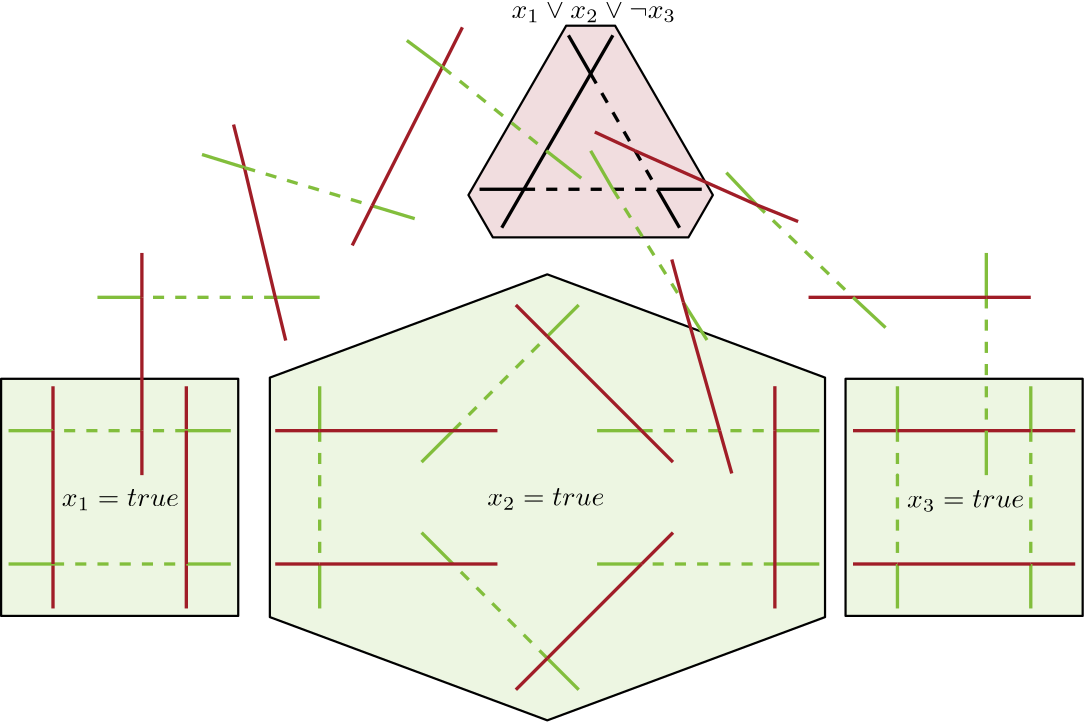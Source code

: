 <?xml version="1.0"?>
<!DOCTYPE ipe SYSTEM "ipe.dtd">
<ipe version="70206" creator="Ipe 7.2.7">
<info created="D:20180109094301" modified="D:20180109110443"/>
<ipestyle name="basic">
<symbol name="arrow/arc(spx)">
<path stroke="sym-stroke" fill="sym-stroke" pen="sym-pen">
0 0 m
-1 0.333 l
-1 -0.333 l
h
</path>
</symbol>
<symbol name="arrow/farc(spx)">
<path stroke="sym-stroke" fill="white" pen="sym-pen">
0 0 m
-1 0.333 l
-1 -0.333 l
h
</path>
</symbol>
<symbol name="arrow/ptarc(spx)">
<path stroke="sym-stroke" fill="sym-stroke" pen="sym-pen">
0 0 m
-1 0.333 l
-0.8 0 l
-1 -0.333 l
h
</path>
</symbol>
<symbol name="arrow/fptarc(spx)">
<path stroke="sym-stroke" fill="white" pen="sym-pen">
0 0 m
-1 0.333 l
-0.8 0 l
-1 -0.333 l
h
</path>
</symbol>
<symbol name="mark/circle(sx)" transformations="translations">
<path fill="sym-stroke">
0.6 0 0 0.6 0 0 e
0.4 0 0 0.4 0 0 e
</path>
</symbol>
<symbol name="mark/disk(sx)" transformations="translations">
<path fill="sym-stroke">
0.6 0 0 0.6 0 0 e
</path>
</symbol>
<symbol name="mark/fdisk(sfx)" transformations="translations">
<group>
<path fill="sym-fill">
0.5 0 0 0.5 0 0 e
</path>
<path fill="sym-stroke" fillrule="eofill">
0.6 0 0 0.6 0 0 e
0.4 0 0 0.4 0 0 e
</path>
</group>
</symbol>
<symbol name="mark/box(sx)" transformations="translations">
<path fill="sym-stroke" fillrule="eofill">
-0.6 -0.6 m
0.6 -0.6 l
0.6 0.6 l
-0.6 0.6 l
h
-0.4 -0.4 m
0.4 -0.4 l
0.4 0.4 l
-0.4 0.4 l
h
</path>
</symbol>
<symbol name="mark/square(sx)" transformations="translations">
<path fill="sym-stroke">
-0.6 -0.6 m
0.6 -0.6 l
0.6 0.6 l
-0.6 0.6 l
h
</path>
</symbol>
<symbol name="mark/fsquare(sfx)" transformations="translations">
<group>
<path fill="sym-fill">
-0.5 -0.5 m
0.5 -0.5 l
0.5 0.5 l
-0.5 0.5 l
h
</path>
<path fill="sym-stroke" fillrule="eofill">
-0.6 -0.6 m
0.6 -0.6 l
0.6 0.6 l
-0.6 0.6 l
h
-0.4 -0.4 m
0.4 -0.4 l
0.4 0.4 l
-0.4 0.4 l
h
</path>
</group>
</symbol>
<symbol name="mark/cross(sx)" transformations="translations">
<group>
<path fill="sym-stroke">
-0.43 -0.57 m
0.57 0.43 l
0.43 0.57 l
-0.57 -0.43 l
h
</path>
<path fill="sym-stroke">
-0.43 0.57 m
0.57 -0.43 l
0.43 -0.57 l
-0.57 0.43 l
h
</path>
</group>
</symbol>
<symbol name="arrow/fnormal(spx)">
<path stroke="sym-stroke" fill="white" pen="sym-pen">
0 0 m
-1 0.333 l
-1 -0.333 l
h
</path>
</symbol>
<symbol name="arrow/pointed(spx)">
<path stroke="sym-stroke" fill="sym-stroke" pen="sym-pen">
0 0 m
-1 0.333 l
-0.8 0 l
-1 -0.333 l
h
</path>
</symbol>
<symbol name="arrow/fpointed(spx)">
<path stroke="sym-stroke" fill="white" pen="sym-pen">
0 0 m
-1 0.333 l
-0.8 0 l
-1 -0.333 l
h
</path>
</symbol>
<symbol name="arrow/linear(spx)">
<path stroke="sym-stroke" pen="sym-pen">
-1 0.333 m
0 0 l
-1 -0.333 l
</path>
</symbol>
<symbol name="arrow/fdouble(spx)">
<path stroke="sym-stroke" fill="white" pen="sym-pen">
0 0 m
-1 0.333 l
-1 -0.333 l
h
-1 0 m
-2 0.333 l
-2 -0.333 l
h
</path>
</symbol>
<symbol name="arrow/double(spx)">
<path stroke="sym-stroke" fill="sym-stroke" pen="sym-pen">
0 0 m
-1 0.333 l
-1 -0.333 l
h
-1 0 m
-2 0.333 l
-2 -0.333 l
h
</path>
</symbol>
<pen name="heavier" value="0.8"/>
<pen name="fat" value="1.2"/>
<pen name="ultrafat" value="2"/>
<symbolsize name="large" value="5"/>
<symbolsize name="small" value="2"/>
<symbolsize name="tiny" value="1.1"/>
<arrowsize name="large" value="10"/>
<arrowsize name="small" value="5"/>
<arrowsize name="tiny" value="3"/>
<color name="red" value="1 0 0"/>
<color name="green" value="0 1 0"/>
<color name="blue" value="0 0 1"/>
<color name="yellow" value="1 1 0"/>
<color name="orange" value="1 0.647 0"/>
<color name="gold" value="1 0.843 0"/>
<color name="purple" value="0.627 0.125 0.941"/>
<color name="gray" value="0.745"/>
<color name="brown" value="0.647 0.165 0.165"/>
<color name="navy" value="0 0 0.502"/>
<color name="pink" value="1 0.753 0.796"/>
<color name="seagreen" value="0.18 0.545 0.341"/>
<color name="turquoise" value="0.251 0.878 0.816"/>
<color name="violet" value="0.933 0.51 0.933"/>
<color name="darkblue" value="0 0 0.545"/>
<color name="darkcyan" value="0 0.545 0.545"/>
<color name="darkgray" value="0.663"/>
<color name="darkgreen" value="0 0.392 0"/>
<color name="darkmagenta" value="0.545 0 0.545"/>
<color name="darkorange" value="1 0.549 0"/>
<color name="darkred" value="0.545 0 0"/>
<color name="lightblue" value="0.678 0.847 0.902"/>
<color name="lightcyan" value="0.878 1 1"/>
<color name="lightgray" value="0.827"/>
<color name="lightgreen" value="0.565 0.933 0.565"/>
<color name="lightyellow" value="1 1 0.878"/>
<dashstyle name="dashed" value="[4] 0"/>
<dashstyle name="dotted" value="[1 3] 0"/>
<dashstyle name="dash dotted" value="[4 2 1 2] 0"/>
<dashstyle name="dash dot dotted" value="[4 2 1 2 1 2] 0"/>
<textsize name="large" value="\large"/>
<textsize name="Large" value="\Large"/>
<textsize name="LARGE" value="\LARGE"/>
<textsize name="huge" value="\huge"/>
<textsize name="Huge" value="\Huge"/>
<textsize name="small" value="\small"/>
<textsize name="footnote" value="\footnotesize"/>
<textsize name="tiny" value="\tiny"/>
<textstyle name="center" begin="\begin{center}" end="\end{center}"/>
<textstyle name="itemize" begin="\begin{itemize}" end="\end{itemize}"/>
<textstyle name="item" begin="\begin{itemize}\item{}" end="\end{itemize}"/>
<gridsize name="4 pts" value="4"/>
<gridsize name="8 pts (~3 mm)" value="8"/>
<gridsize name="16 pts (~6 mm)" value="16"/>
<gridsize name="32 pts (~12 mm)" value="32"/>
<gridsize name="10 pts (~3.5 mm)" value="10"/>
<gridsize name="20 pts (~7 mm)" value="20"/>
<gridsize name="14 pts (~5 mm)" value="14"/>
<gridsize name="28 pts (~10 mm)" value="28"/>
<gridsize name="56 pts (~20 mm)" value="56"/>
<anglesize name="90 deg" value="90"/>
<anglesize name="60 deg" value="60"/>
<anglesize name="45 deg" value="45"/>
<anglesize name="30 deg" value="30"/>
<anglesize name="22.5 deg" value="22.5"/>
<opacity name="10%" value="0.1"/>
<opacity name="30%" value="0.3"/>
<opacity name="50%" value="0.5"/>
<opacity name="75%" value="0.75"/>
<tiling name="falling" angle="-60" step="4" width="1"/>
<tiling name="rising" angle="30" step="4" width="1"/>
</ipestyle>
<ipestyle name="kitcolors">
<color name="KITwhite" value="1"/>
<color name="KITblack" value="0"/>
<color name="KITblack70" value="0.3"/>
<color name="KITblack50" value="0.5"/>
<color name="KITblack30" value="0.7"/>
<color name="KITblack15" value="0.85"/>
<color name="KITgreen" value="0 0.588 0.509"/>
<color name="KITgreen70" value="0.3 0.711 0.656"/>
<color name="KITgreen50" value="0.5 0.794 0.754"/>
<color name="KITgreen30" value="0.7 0.876 0.852"/>
<color name="KITgreen15" value="0.85 0.938 0.926"/>
<color name="KITblue" value="0.274 0.392 0.666"/>
<color name="KITblue70" value="0.492 0.574 0.766"/>
<color name="KITblue50" value="0.637 0.696 0.833"/>
<color name="KITblue30" value="0.782 0.817 0.9"/>
<color name="KITblue15" value="0.891 0.908 0.95"/>
<color name="KITred" value="0.627 0.117 0.156"/>
<color name="KITred70" value="0.739 0.382 0.409"/>
<color name="KITred50" value="0.813 0.558 0.578"/>
<color name="KITred30" value="0.888 0.735 0.747"/>
<color name="KITred15" value="0.944 0.867 0.873"/>
<color name="KITpalegreen" value="0.509 0.745 0.235"/>
<color name="KITpalegreen70" value="0.656 0.821 0.464"/>
<color name="KITpalegreen50" value="0.754 0.872 0.617"/>
<color name="KITpalegreen30" value="0.852 0.923 0.77"/>
<color name="KITpalegreen15" value="0.926 0.961 0.885"/>
<color name="KITyellow" value="0.98 0.901 0.078"/>
<color name="KITyellow70" value="0.986 0.931 0.354"/>
<color name="KITyellow50" value="0.99 0.95 0.539"/>
<color name="KITyellow30" value="0.994 0.97 0.723"/>
<color name="KITyellow15" value="0.997 0.985 0.861"/>
<color name="KITorange" value="0.862 0.627 0.117"/>
<color name="KITorange70" value="0.903 0.739 0.382"/>
<color name="KITorange50" value="0.931 0.813 0.558"/>
<color name="KITorange30" value="0.958 0.888 0.735"/>
<color name="KITorange15" value="0.979 0.944 0.867"/>
<color name="KITbrown" value="0.627 0.509 0.196"/>
<color name="KITbrown70" value="0.739 0.656 0.437"/>
<color name="KITbrown50" value="0.813 0.754 0.598"/>
<color name="KITbrown30" value="0.888 0.852 0.758"/>
<color name="KITbrown15" value="0.944 0.926 0.879"/>
<color name="KITlilac" value="0.627 0 0.47"/>
<color name="KITlilac70" value="0.739 0.3 0.629"/>
<color name="KITlilac50" value="0.813 0.5 0.735"/>
<color name="KITlilac30" value="0.888 0.7 0.841"/>
<color name="KITlilac15" value="0.944 0.85 0.92"/>
<color name="KITcyanblue" value="0.313 0.666 0.901"/>
<color name="KITcyanblue70" value="0.519 0.766 0.931"/>
<color name="KITcyanblue50" value="0.656 0.833 0.95"/>
<color name="KITcyanblue30" value="0.794 0.9 0.97"/>
<color name="KITcyanblue15" value="0.897 0.95 0.985"/>
<color name="KITseablue" value="0.196 0.313 0.549"/>
<color name="KITseablue70" value="0.437 0.519 0.684"/>
<color name="KITseablue50" value="0.598 0.656 0.774"/>
<color name="KITseablue30" value="0.758 0.794 0.864"/>
<color name="KITseablue15" value="0.879 0.897 0.932"/>
</ipestyle>
<page>
<layer name="alpha"/>
<layer name="true1"/>
<layer name="false1"/>
<layer name="true2"/>
<layer name="false2"/>
<layer name="true3"/>
<layer name="false3"/>
<layer name="tri1"/>
<layer name="tri2"/>
<layer name="tri3"/>
<layer name="paths"/>
<layer name="highlights"/>
<view layers="alpha true1 true2 true3 tri1 paths highlights" active="highlights"/>
<path layer="highlights" matrix="1.1 0 0 1.1 -47.6672 -100.637" stroke="black" fill="KITred15" pen="heavier">
254.928 805.855 m
270.928 805.855 l
302.928 750.429 l
294.928 736.573 l
230.928 736.573 l
222.928 750.429 l
h
</path>
<path matrix="0.9797 0 0 0.9797 4.5878 12.5049" stroke="black" fill="KITpalegreen15" pen="heavier">
328 660 m
328 572 l
225.94 534.059 l
124 572 l
124 660 l
225.934 697.949 l
h
</path>
<path matrix="0.97 0 0 0.97 306.16 18.48" stroke="black" fill="KITpalegreen15" pen="heavier">
28 660 m
28 572 l
116 572 l
116 660 l
h
</path>
<path matrix="0.97 0 0 0.97 2.16 18.48" stroke="black" fill="KITpalegreen15" pen="heavier">
28 660 m
28 572 l
116 572 l
116 660 l
h
</path>
<path layer="false2" matrix="1 0 0 1 80 0" stroke="KITpalegreen" pen="heavier">
145.934 673.949 m
111.984 640 l
</path>
<path matrix="1 0 0 1 80 0" stroke="KITpalegreen" pen="heavier">
227.874 640.008 m
179.875 640.008 l
</path>
<path matrix="1 0 0 1 80 0" stroke="KITpalegreen" pen="heavier">
179.89 592.008 m
227.874 592.008 l
</path>
<path matrix="1 0 0 1 80 0" stroke="KITpalegreen" pen="heavier">
145.94 558.059 m
112 592 l
</path>
<path matrix="1 0 0 1 80 0" stroke="KITpalegreen" pen="heavier">
64 640 m
64 592 l
</path>
<path layer="alpha" matrix="1 0 0 1 80 0" stroke="KITpalegreen" pen="fat">
64 656 m
64 640 l
</path>
<path matrix="1 0 0 1 80 0" stroke="KITpalegreen" pen="fat">
64 576 m
64 592 l
</path>
<path matrix="1 0 0 1 80 0" stroke="KITpalegreen" pen="fat">
100.686 603.314 m
112 592 l
</path>
<path matrix="1 0 0 1 80 0" stroke="KITpalegreen" pen="fat">
145.94 558.059 m
157.254 546.745 l
</path>
<path matrix="1 0 0 1 80 0" stroke="KITpalegreen" pen="fat">
163.874 592.008 m
179.89 592.008 l
</path>
<path matrix="1 0 0 1 80 0" stroke="KITpalegreen" pen="fat">
227.874 592.008 m
243.874 592.008 l
</path>
<path matrix="1 0 0 1 80 0" stroke="KITpalegreen" pen="fat">
243.874 640.008 m
227.874 640.008 l
</path>
<path matrix="1 0 0 1 80 0" stroke="KITpalegreen" pen="fat">
179.875 640.008 m
163.874 640.008 l
</path>
<path matrix="1 0 0 1 80 0" stroke="KITpalegreen" pen="fat">
157.247 685.263 m
145.934 673.949 l
</path>
<path matrix="1 0 0 1 80 0" stroke="KITpalegreen" pen="fat">
111.984 640 m
100.679 628.694 l
</path>
<path matrix="1 0 0 1 80 0" stroke="KITred" pen="fat">
179.89 592.008 m
191.196 603.314 l
</path>
<path layer="true2" matrix="1 0 0 1 80 0" stroke="KITpalegreen" dash="dashed" pen="fat">
64 640 m
64 592 l
</path>
<path matrix="1 0 0 1 80 0" stroke="KITpalegreen" dash="dashed" pen="fat">
111.984 640 m
145.934 673.949 l
</path>
<path matrix="1 0 0 1 80 0" stroke="KITpalegreen" dash="dashed" pen="fat">
179.875 640.008 m
227.874 640.008 l
</path>
<path matrix="1 0 0 1 80 0" stroke="KITpalegreen" dash="dashed" pen="fat">
227.874 592.008 m
179.89 592.008 l
</path>
<path matrix="1 0 0 1 80 0" stroke="KITpalegreen" dash="dashed" pen="fat">
145.94 558.059 m
112 592 l
</path>
<path layer="alpha" matrix="1 0 0 1 80 0" stroke="KITred" pen="fat">
64 640 m
48 640 l
</path>
<path matrix="1 0 0 1 80 0" stroke="KITred" pen="fat">
48 592 m
64 592 l
</path>
<path matrix="1 0 0 1 80 0" stroke="KITred" pen="fat">
112 592 m
128 592 l
</path>
<path matrix="1 0 0 1 80 0" stroke="KITred" pen="fat">
134.627 546.745 m
145.94 558.059 l
</path>
<path matrix="1 0 0 1 80 0" stroke="KITred" pen="fat">
227.874 576.008 m
227.874 592.008 l
</path>
<path matrix="1 0 0 1 80 0" stroke="KITred" pen="fat">
227.874 640.008 m
227.874 656.008 l
</path>
<path matrix="1 0 0 1 80 0" stroke="KITred" pen="fat">
191.188 628.694 m
179.875 640.008 l
</path>
<path matrix="1 0 0 1 80 0" stroke="KITred" pen="fat">
145.934 673.949 m
134.62 685.263 l
</path>
<path matrix="1 0 0 1 80 0" stroke="KITred" pen="fat">
111.984 640 m
128 640 l
</path>
<path layer="true2" matrix="1 0 0 1 80 0" stroke="KITred" pen="fat">
145.934 673.949 m
179.875 640.008 l
</path>
<path matrix="1 0 0 1 80 0" stroke="KITred" pen="fat">
179.89 592.008 m
145.94 558.059 l
</path>
<path matrix="1 0 0 1 80 0" stroke="KITred" pen="fat">
64 640 m
111.984 640 l
</path>
<path matrix="1 0 0 1 80 0" stroke="KITred" pen="fat">
227.874 640.008 m
227.874 592.008 l
</path>
<path matrix="1 0 0 1 80 0" stroke="KITred" pen="fat">
112 592 m
64 592 l
</path>
<path layer="false2" matrix="1 0 0 1 80 0" stroke="KITred" dash="dashed" pen="heavier">
64 640 m
111.984 640 l
</path>
<path matrix="1 0 0 1 80 0" stroke="KITred" dash="dashed" pen="heavier">
64 592 m
112 592 l
</path>
<path matrix="1 0 0 1 80 0" stroke="KITred" dash="dashed" pen="heavier">
145.934 673.949 m
179.875 640.008 l
</path>
<path matrix="1 0 0 1 80 0" stroke="KITred" dash="dashed" pen="heavier">
227.874 640.008 m
227.874 592.008 l
</path>
<path matrix="1 0 0 1 80 0" stroke="KITred" dash="dashed" pen="heavier">
179.89 592.008 m
145.94 558.059 l
</path>
<path layer="alpha" matrix="0 1 -1 0 688 544" stroke="KITred" pen="fat">
32 640 m
48 640 l
</path>
<path matrix="0 1 -1 0 688 544" stroke="KITred" pen="fat">
32 592 m
48 592 l
</path>
<path matrix="0 1 -1 0 688 544" stroke="KITred" pen="fat">
96 592 m
112 592 l
</path>
<path matrix="0 1 -1 0 688 544" stroke="KITred" pen="fat">
96 640 m
112 640 l
</path>
<path matrix="0 1 -1 0 688 544" stroke="KITpalegreen" pen="fat">
48 656 m
48 640 l
</path>
<path matrix="0 1 -1 0 688 544" stroke="KITpalegreen" pen="fat">
96 656 m
96 640 l
</path>
<path matrix="0 1 -1 0 688 544" stroke="KITpalegreen" pen="fat">
96 592 m
96 576 l
</path>
<path matrix="0 1 -1 0 688 544" stroke="KITpalegreen" pen="fat">
48 592 m
48 576 l
</path>
<path matrix="1 0 0 1 304 0" stroke="KITred" pen="fat">
32 640 m
48 640 l
</path>
<path matrix="1 0 0 1 304 0" stroke="KITred" pen="fat">
32 592 m
48 592 l
</path>
<path matrix="1 0 0 1 304 0" stroke="KITred" pen="fat">
96 592 m
112 592 l
</path>
<path matrix="1 0 0 1 304 0" stroke="KITred" pen="fat">
96 640 m
112 640 l
</path>
<path matrix="1 0 0 1 304 0" stroke="KITpalegreen" pen="fat">
48 656 m
48 640 l
</path>
<path matrix="1 0 0 1 304 0" stroke="KITpalegreen" pen="fat">
96 656 m
96 640 l
</path>
<path matrix="1 0 0 1 304 0" stroke="KITpalegreen" pen="fat">
96 592 m
96 576 l
</path>
<path matrix="1 0 0 1 304 0" stroke="KITpalegreen" pen="fat">
48 592 m
48 576 l
</path>
<path layer="true1" matrix="0 1 -1 0 688 544" stroke="KITpalegreen" dash="dashed" pen="fat">
48 640 m
48 592 l
</path>
<path matrix="0 1 -1 0 688 544" stroke="KITpalegreen" dash="dashed" pen="fat">
96 592 m
96 640 l
</path>
<path layer="true3" matrix="1 0 0 1 -128 0" stroke="KITpalegreen" dash="dashed" pen="fat">
480 640 m
480 592 l
</path>
<path matrix="1 0 0 1 -128 0" stroke="KITpalegreen" dash="dashed" pen="fat">
528 640 m
528 592 l
</path>
<path layer="true2" matrix="1 0 0 1 -128 0" stroke="KITpalegreen" dash="dashed" pen="fat" cap="1">
480 624 m
480 624 l
</path>
<path layer="true1" matrix="0 1 -1 0 688 544" stroke="KITred" pen="fat">
48 640 m
96 640 l
</path>
<path matrix="0 1 -1 0 688 544" stroke="KITred" pen="fat">
48 592 m
96 592 l
</path>
<path layer="true3" matrix="1 0 0 1 -128 0" stroke="KITred" pen="fat">
480 640 m
528 640 l
</path>
<path matrix="1 0 0 1 -128 0" stroke="KITred" pen="fat">
528 592 m
480 592 l
</path>
<path layer="false1" matrix="0 1 -1 0 688 544" stroke="KITred" dash="dashed" pen="heavier">
48 640 m
96 640 l
</path>
<path matrix="0 1 -1 0 688 544" stroke="KITred" dash="dashed" pen="heavier">
96 592 m
48 592 l
</path>
<path layer="false3" matrix="1 0 0 1 -128 0" stroke="KITred" dash="dashed" pen="heavier">
480 592 m
528 592 l
</path>
<path matrix="1 0 0 1 -128 0" stroke="KITred" dash="dashed" pen="heavier">
528 640 m
480 640 l
</path>
<path layer="false1" matrix="0 1 -1 0 688 544" stroke="KITpalegreen" pen="heavier">
96 640 m
96 592 l
</path>
<path matrix="0 1 -1 0 688 544" stroke="KITpalegreen" pen="heavier">
48 640 m
48 592 l
</path>
<path layer="false3" matrix="1 0 0 1 -128 0" stroke="KITpalegreen" pen="heavier">
480 640 m
480 592 l
</path>
<path matrix="1 0 0 1 -128 0" stroke="KITpalegreen" pen="heavier">
528 640 m
528 592 l
</path>
<path layer="alpha" matrix="1 0 0 1 -54.4465 342.913" stroke="black" pen="fat">
272 384 m
264 370.144 l
</path>
<path matrix="1 0 0 1 -54.4465 342.913" stroke="black" pen="fat">
256 384 m
272 384 l
</path>
<path matrix="1 0 0 1 -54.4465 342.913" stroke="black" pen="fat">
320 384 m
336 384 l
</path>
<path matrix="1 0 0 1 -54.4465 342.913" stroke="black" pen="fat">
320 384 m
328 370.144 l
</path>
<path matrix="1 0 0 1 -54.4465 342.913" stroke="black" pen="fat">
296 425.569 m
304 439.426 l
</path>
<path matrix="1 0 0 1 -54.4465 342.913" stroke="black" pen="fat">
296 425.569 m
288 439.426 l
</path>
<path layer="tri1" matrix="1 0 0 1 -54.4465 342.913" stroke="black" pen="fat">
272 384 m
296 425.569 l
</path>
<path matrix="1 0 0 1 -54.4465 342.913" stroke="black" dash="dashed" pen="fat">
296 425.569 m
320 384 l
</path>
<path matrix="1 0 0 1 -54.4465 342.913" stroke="black" dash="dashed" pen="fat">
272 384 m
320 384 l
</path>
<path layer="tri2" matrix="1 0 0 1 -54.4465 342.913" stroke="black" pen="heavier">
272 384 m
320 384 l
</path>
<path matrix="1 0 0 1 -54.4465 342.913" stroke="black" dash="dashed" pen="heavier">
320 384 m
296 425.569 l
</path>
<path matrix="1 0 0 1 -54.4465 342.913" stroke="black" dash="dashed" pen="heavier">
296 425.569 m
272 384 l
</path>
<path layer="tri3" matrix="1 0 0 1 -54.4465 342.913" stroke="black" pen="heavier">
296 425.569 m
320 384 l
</path>
<path matrix="1 0 0 1 -54.4465 342.913" stroke="black" dash="dashed" pen="heavier">
272 384 m
320 384 l
</path>
<path matrix="1 0 0 1 -54.4465 342.913" stroke="black" dash="dashed" pen="heavier">
296 425.569 m
272 384 l
</path>
<path layer="alpha" stroke="KITpalegreen" pen="fat">
144 688 m
128 688 l
</path>
<path stroke="KITpalegreen" pen="fat">
64 688 m
80 688 l
</path>
<path stroke="KITpalegreen" pen="fat">
384 704 m
384 688 l
</path>
<path stroke="KITpalegreen" pen="fat">
384 640 m
384 624 l
</path>
<path layer="paths" stroke="KITpalegreen" dash="dashed" pen="fat">
128 688 m
80 688 l
</path>
<path stroke="KITpalegreen" dash="dashed" pen="fat">
384 688 m
384 640 l
</path>
<path layer="alpha" stroke="KITred" pen="fat">
80 704 m
80 688 l
</path>
<path stroke="KITred" pen="fat">
80 624 m
80 640 l
</path>
<path stroke="KITred" pen="fat">
320 688 m
336 688 l
</path>
<path stroke="KITred" pen="fat">
384 688 m
400 688 l
</path>
<path layer="paths" stroke="KITred" pen="fat">
80 640 m
80 688 l
</path>
<path stroke="KITred" pen="fat">
336 688 m
384 688 l
</path>
<text layer="highlights" matrix="1 0 0 1 -8.82028 -3.1851" transformations="translations" pos="60 616" stroke="black" type="label" width="42.158" height="6.132" depth="1.49" valign="baseline" style="math">x_1=true</text>
<text matrix="1 0 0 1 144.309 -2.94049" transformations="translations" pos="60 616" stroke="black" type="label" width="42.158" height="6.132" depth="1.49" valign="baseline" style="math">x_2=true</text>
<text matrix="1 0 0 1 295.479 -3.67551" transformations="translations" pos="60 616" stroke="black" type="label" width="42.158" height="6.132" depth="1.49" valign="baseline" style="math">x_3=true</text>
<text matrix="1 0 0 1 -8.53843 65.0938" transformations="translations" pos="221.556 723.417" stroke="black" type="label" width="59.271" height="5.539" depth="1.49" valign="baseline" style="math">x_1 \lor x_2 \lor \neg x_3</text>
<path layer="paths" stroke="KITpalegreen" dash="dashed" pen="fat">
301.399 721.269 m
336 688 l
</path>
<path stroke="KITpalegreen" dash="dashed" pen="fat">
249.554 726.913 m
274.933 686.187 l
</path>
<path layer="alpha" stroke="KITpalegreen" pen="fat">
249.554 726.913 m
241.555 740.765 l
</path>
<path stroke="KITpalegreen" pen="fat">
274.933 686.187 m
283.44 672.636 l
</path>
<path stroke="KITpalegreen" pen="fat">
336 688 m
347.713 677.1 l
</path>
<path stroke="KITpalegreen" pen="fat">
301.399 721.269 m
290.412 732.899 l
</path>
<path layer="paths" stroke="KITred" pen="fat">
257.555 740.769 m
301.399 721.269 l
</path>
<path stroke="KITred" pen="fat">
288 640 m
274.933 686.187 l
</path>
<path layer="alpha" stroke="KITred" pen="fat">
257.554 740.769 m
243.048 747.518 l
</path>
<path stroke="KITred" pen="fat">
274.933 686.187 m
270.769 701.636 l
</path>
<path stroke="KITred" pen="fat">
301.399 721.269 m
316.239 715.286 l
</path>
<path stroke="KITred" pen="fat">
287.998 640.008 m
292.358 624.605 l
</path>
<path stroke="KITred" pen="fat">
128 688 m
131.777 672.452 l
</path>
<path stroke="KITred" pen="fat">
116.911 734.702 m
113 750.216 l
</path>
<path stroke="KITpalegreen" pen="fat">
116.911 734.702 m
101.637 739.425 l
</path>
<path stroke="KITpalegreen" pen="fat">
162.897 720.958 m
178.216 716.325 l
</path>
<path stroke="KITred" pen="fat">
162.897 720.958 m
155.721 706.685 l
</path>
<path stroke="KITred" pen="fat">
188.203 770.918 m
195.386 785.215 l
</path>
<path stroke="KITpalegreen" pen="fat">
188.203 770.918 m
175.377 780.484 l
</path>
<path stroke="KITpalegreen" pen="fat">
225.553 740.769 m
238.157 730.913 l
</path>
<path layer="paths" stroke="KITred" pen="fat">
128 688 m
116.911 734.702 l
</path>
<path stroke="KITred" pen="fat">
162.897 720.958 m
188.203 770.918 l
</path>
<path stroke="KITpalegreen" dash="dashed" pen="fat">
116.911 734.702 m
162.897 720.958 l
</path>
<path stroke="KITpalegreen" dash="dashed" pen="fat">
188.203 770.918 m
225.553 740.769 l
</path>
</page>
</ipe>
